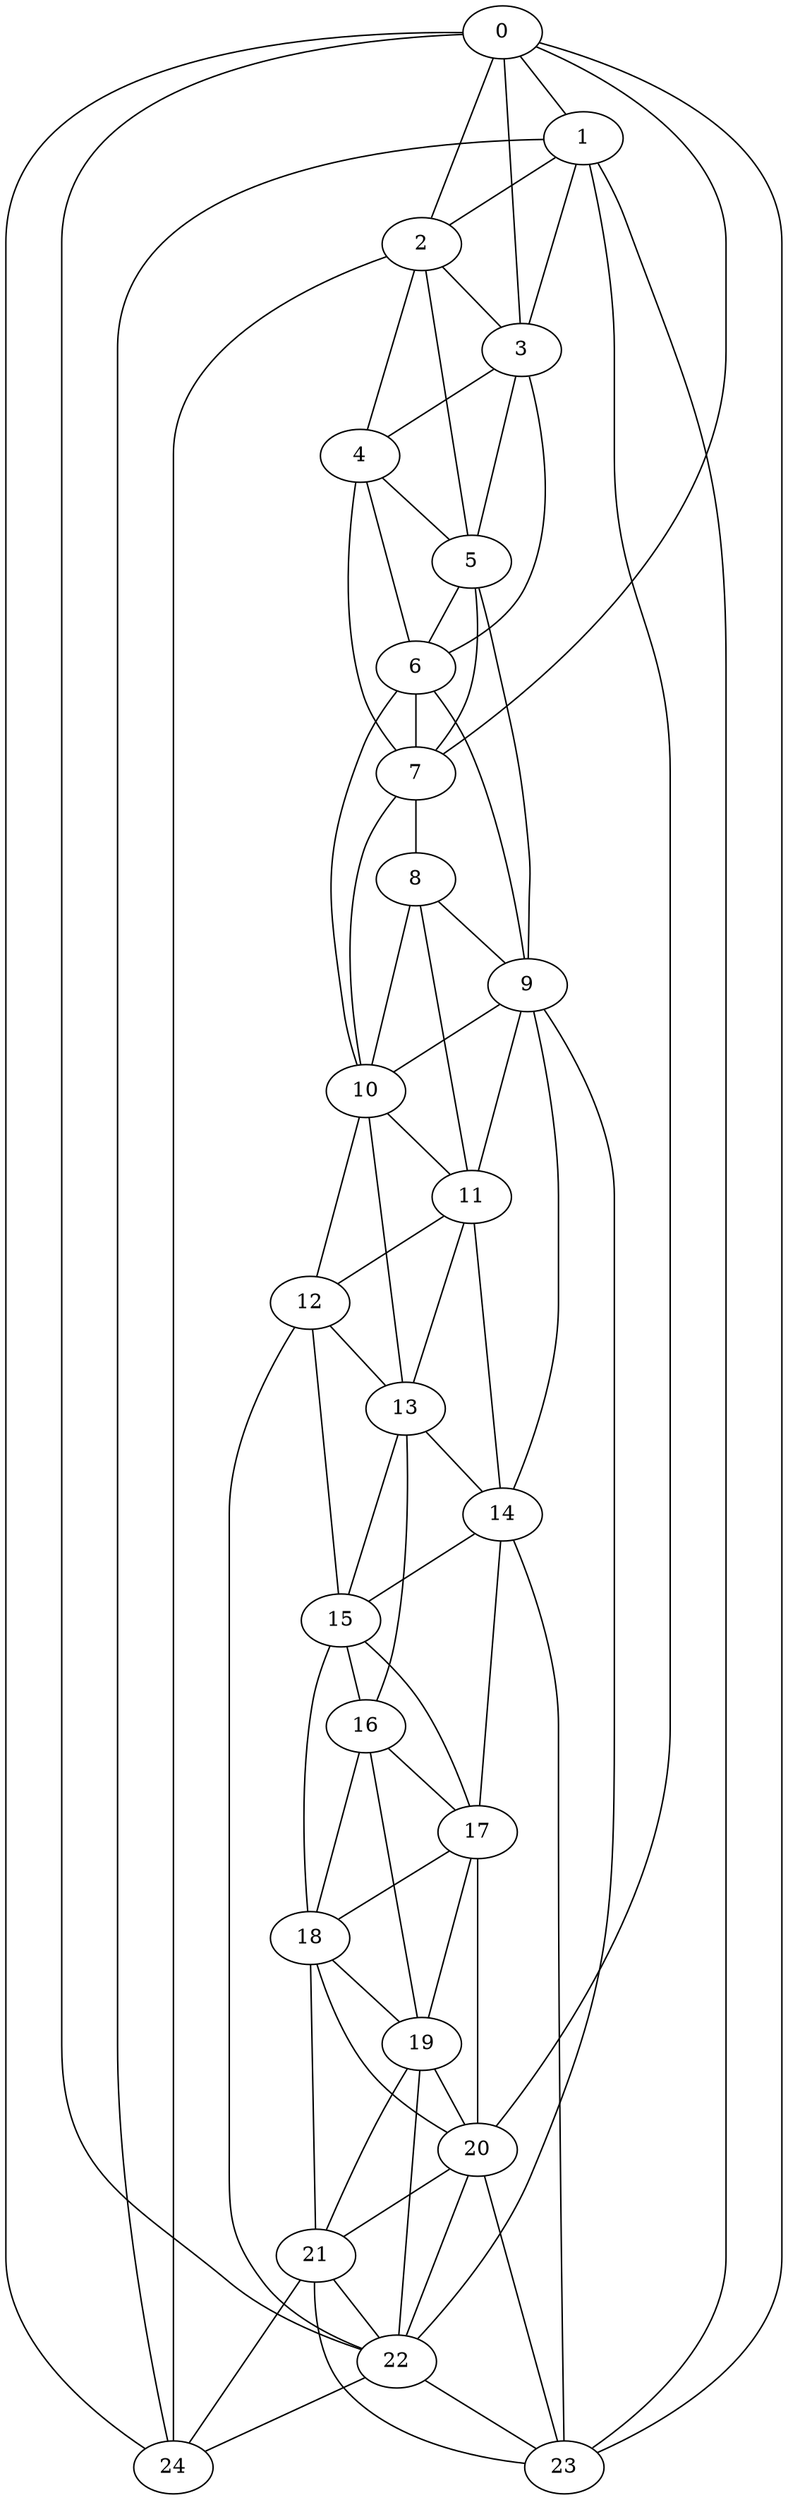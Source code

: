 strict graph "watts_strogatz_graph(25,6,0.1)" {
0;
1;
2;
3;
4;
5;
6;
7;
8;
9;
10;
11;
12;
13;
14;
15;
16;
17;
18;
19;
20;
21;
22;
23;
24;
0 -- 1  [is_available=True, prob="1.0"];
0 -- 2  [is_available=True, prob="0.420286366338"];
0 -- 3  [is_available=True, prob="1.0"];
0 -- 7  [is_available=True, prob="0.681452862834"];
0 -- 22  [is_available=True, prob="0.412582800189"];
0 -- 23  [is_available=True, prob="0.0229198091151"];
0 -- 24  [is_available=True, prob="0.931905541964"];
1 -- 2  [is_available=True, prob="1.0"];
1 -- 3  [is_available=True, prob="0.608742121419"];
1 -- 20  [is_available=True, prob="0.21257959877"];
1 -- 23  [is_available=True, prob="0.988728018436"];
1 -- 24  [is_available=True, prob="0.668822908854"];
2 -- 3  [is_available=True, prob="0.572052673554"];
2 -- 4  [is_available=True, prob="0.48137612651"];
2 -- 5  [is_available=True, prob="1.0"];
2 -- 24  [is_available=True, prob="1.0"];
3 -- 4  [is_available=True, prob="0.6293817315"];
3 -- 5  [is_available=True, prob="1.0"];
3 -- 6  [is_available=True, prob="1.0"];
4 -- 5  [is_available=True, prob="0.373515431756"];
4 -- 6  [is_available=True, prob="0.465676868636"];
4 -- 7  [is_available=True, prob="0.846308279465"];
5 -- 6  [is_available=True, prob="0.53370955769"];
5 -- 7  [is_available=True, prob="1.0"];
5 -- 9  [is_available=True, prob="0.985682926567"];
6 -- 7  [is_available=True, prob="0.816588923906"];
6 -- 9  [is_available=True, prob="0.695304300467"];
6 -- 10  [is_available=True, prob="0.975140135952"];
7 -- 8  [is_available=True, prob="0.122679596621"];
7 -- 10  [is_available=True, prob="0.523664797858"];
8 -- 9  [is_available=True, prob="0.478345515123"];
8 -- 10  [is_available=True, prob="0.82313122208"];
8 -- 11  [is_available=True, prob="0.646635439489"];
9 -- 10  [is_available=True, prob="0.50861140576"];
9 -- 11  [is_available=True, prob="0.889326309051"];
9 -- 14  [is_available=True, prob="0.866585555872"];
9 -- 22  [is_available=True, prob="1.0"];
10 -- 11  [is_available=True, prob="0.748549912664"];
10 -- 12  [is_available=True, prob="0.805125823845"];
10 -- 13  [is_available=True, prob="0.380891532811"];
11 -- 12  [is_available=True, prob="1.0"];
11 -- 13  [is_available=True, prob="0.977362744159"];
11 -- 14  [is_available=True, prob="1.0"];
12 -- 13  [is_available=True, prob="0.321003929261"];
12 -- 15  [is_available=True, prob="0.841451183002"];
12 -- 22  [is_available=True, prob="0.30922475881"];
13 -- 14  [is_available=True, prob="1.0"];
13 -- 15  [is_available=True, prob="1.0"];
13 -- 16  [is_available=True, prob="0.0663044275597"];
14 -- 15  [is_available=True, prob="0.509737806747"];
14 -- 17  [is_available=True, prob="0.136066083155"];
14 -- 23  [is_available=True, prob="0.698074497022"];
15 -- 16  [is_available=True, prob="0.662922460648"];
15 -- 17  [is_available=True, prob="0.489092340465"];
15 -- 18  [is_available=True, prob="0.661316868446"];
16 -- 17  [is_available=True, prob="1.0"];
16 -- 18  [is_available=True, prob="0.422596975911"];
16 -- 19  [is_available=True, prob="0.435404701178"];
17 -- 18  [is_available=True, prob="0.0157757382009"];
17 -- 19  [is_available=True, prob="0.539960269603"];
17 -- 20  [is_available=True, prob="0.768921707112"];
18 -- 19  [is_available=True, prob="1.0"];
18 -- 20  [is_available=True, prob="0.977842681138"];
18 -- 21  [is_available=True, prob="1.0"];
19 -- 20  [is_available=True, prob="0.77620075457"];
19 -- 21  [is_available=True, prob="1.0"];
19 -- 22  [is_available=True, prob="0.891936220607"];
20 -- 21  [is_available=True, prob="0.0682517187406"];
20 -- 22  [is_available=True, prob="0.281383126334"];
20 -- 23  [is_available=True, prob="1.0"];
21 -- 22  [is_available=True, prob="0.865858709565"];
21 -- 23  [is_available=True, prob="0.41493028943"];
21 -- 24  [is_available=True, prob="0.772142815461"];
22 -- 23  [is_available=True, prob="0.118765979646"];
22 -- 24  [is_available=True, prob="0.730000528743"];
}
